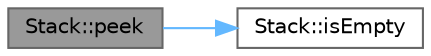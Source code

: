 digraph "Stack::peek"
{
 // LATEX_PDF_SIZE
  bgcolor="transparent";
  edge [fontname=Helvetica,fontsize=10,labelfontname=Helvetica,labelfontsize=10];
  node [fontname=Helvetica,fontsize=10,shape=box,height=0.2,width=0.4];
  rankdir="LR";
  Node1 [id="Node000001",label="Stack::peek",height=0.2,width=0.4,color="gray40", fillcolor="grey60", style="filled", fontcolor="black",tooltip="Menampilkan semua elemen dalam stack."];
  Node1 -> Node2 [id="edge1_Node000001_Node000002",color="steelblue1",style="solid",tooltip=" "];
  Node2 [id="Node000002",label="Stack::isEmpty",height=0.2,width=0.4,color="grey40", fillcolor="white", style="filled",URL="$class_stack.html#acfd33dabc532e2706dea1699a4de2636",tooltip="Mengecek apakah stack kosong."];
}
